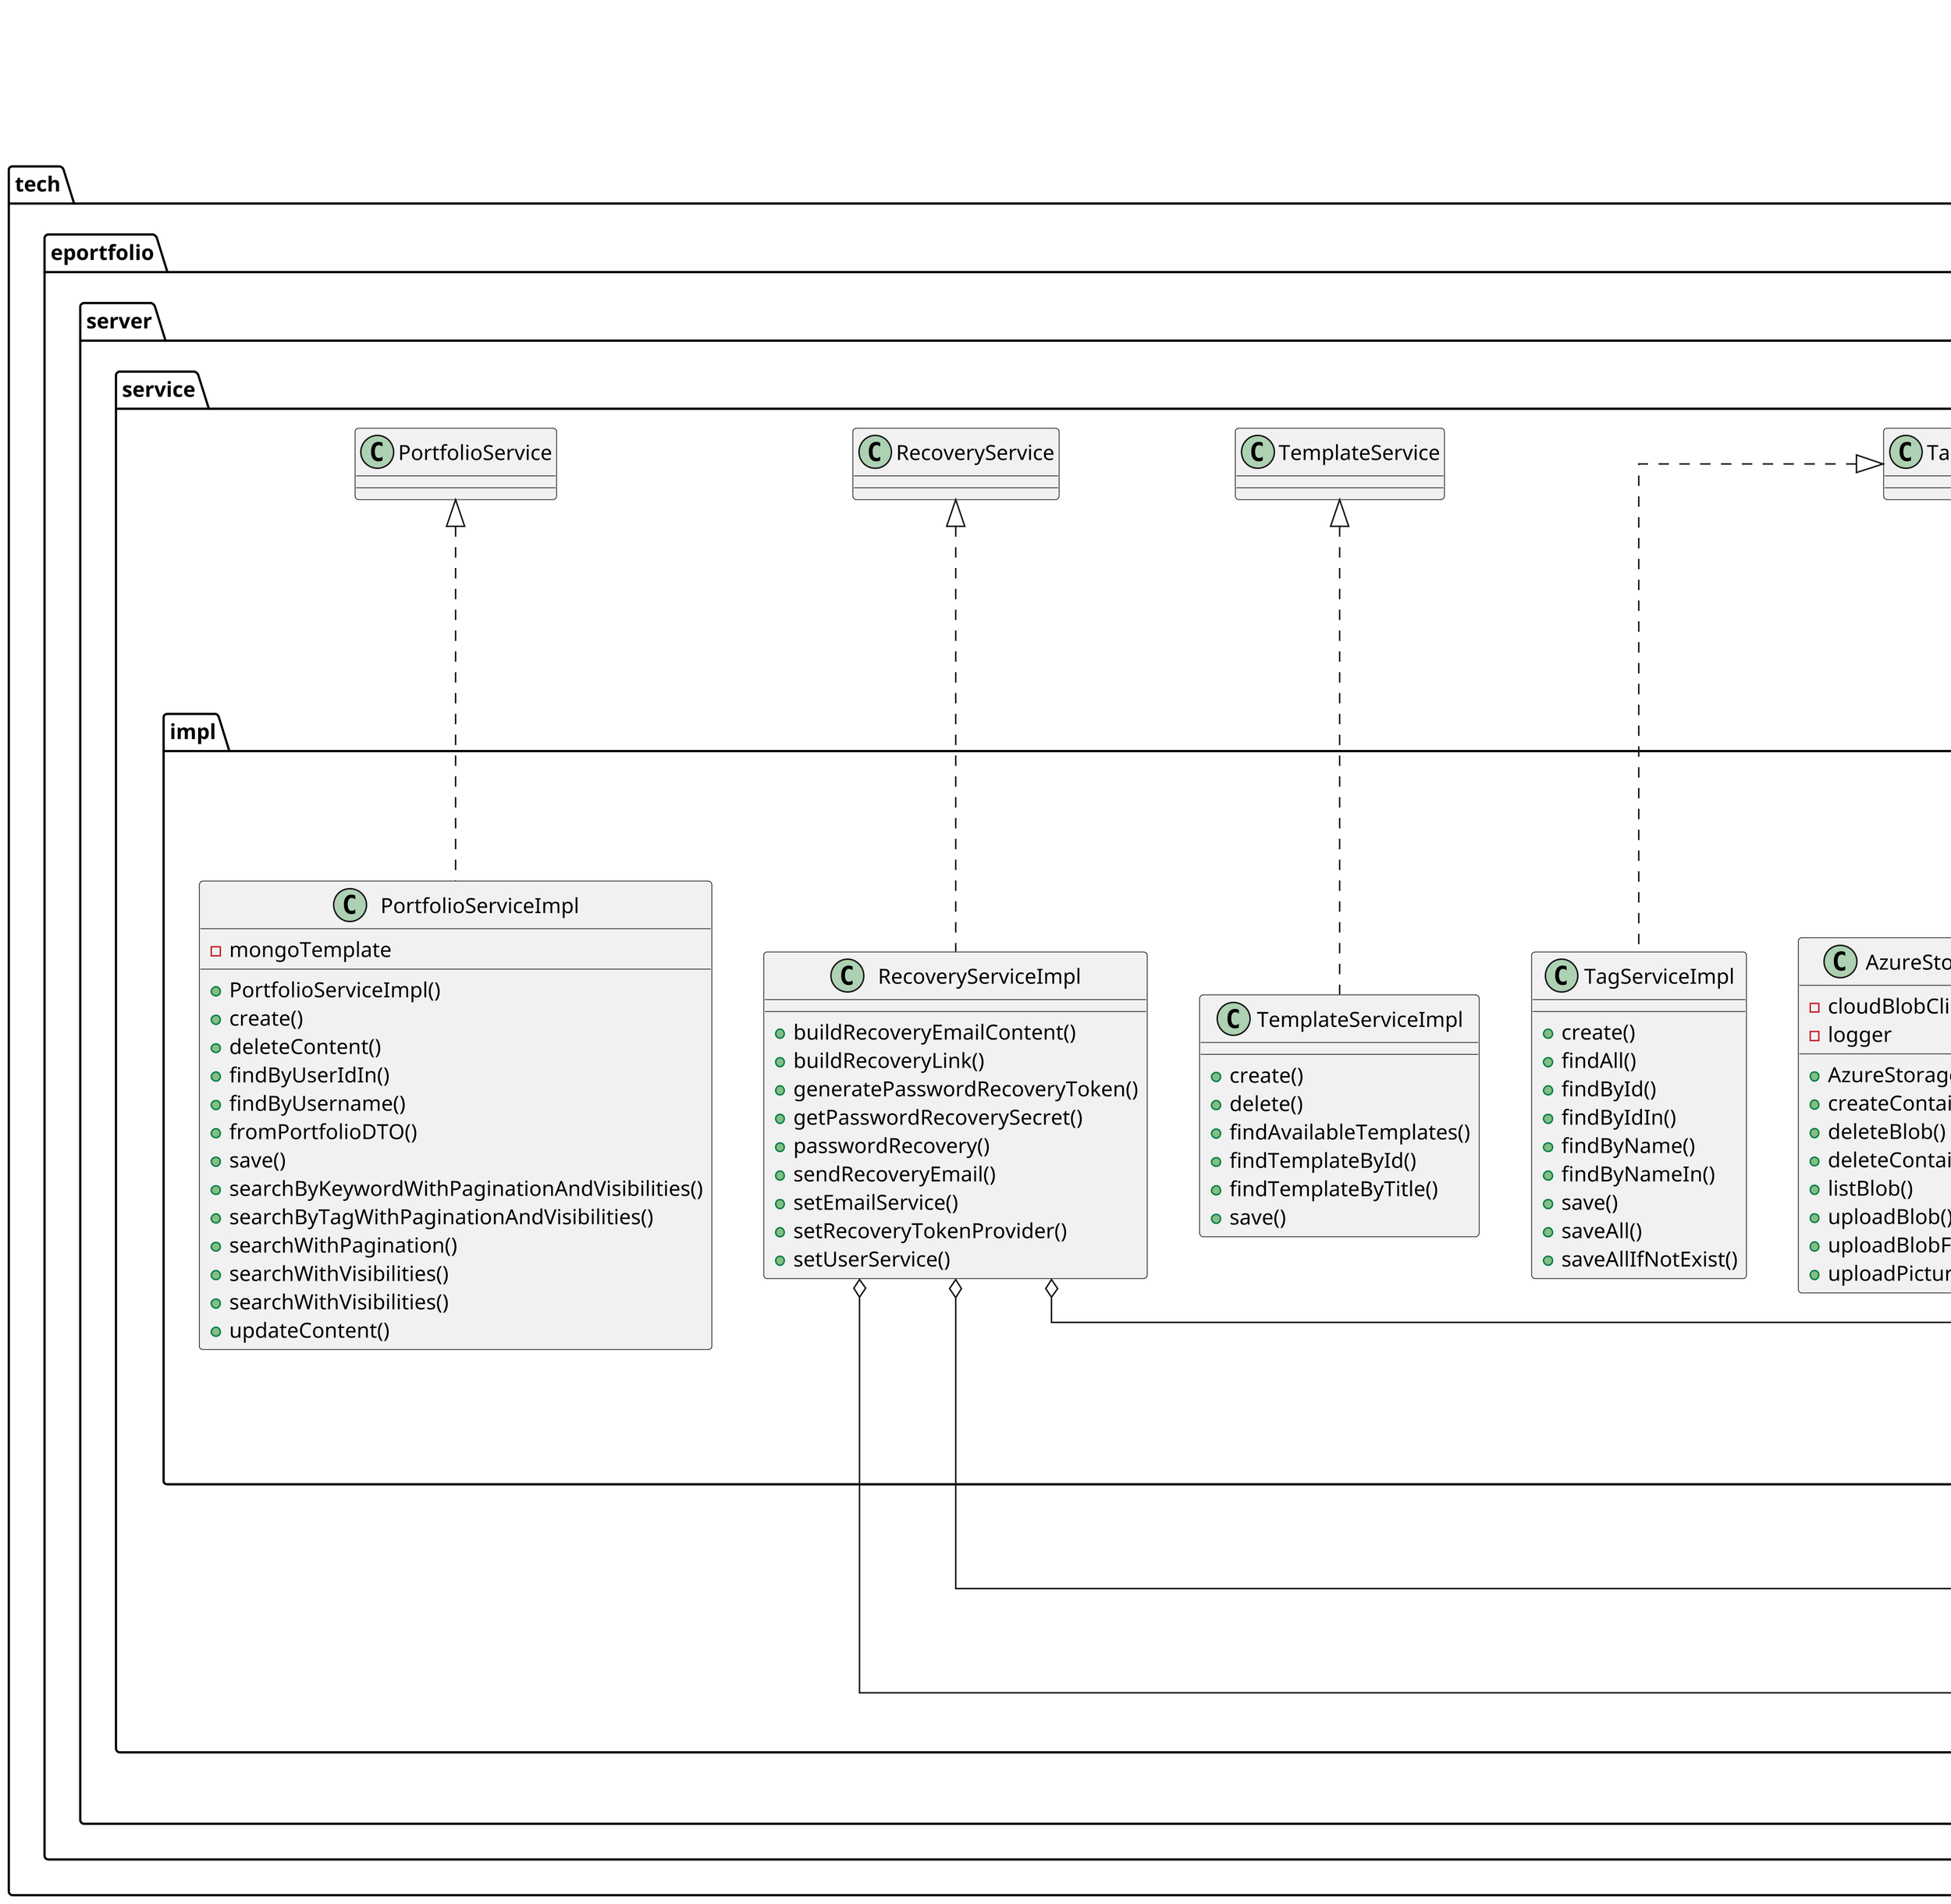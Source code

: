 @startuml
skinparam linetype polyline
skinparam linetype ortho
skinparam dpi 300

title __Service Class Diagram__\n

class tech.eportfolio.server.service.impl.AzureStorageServiceImpl {
  - cloudBlobClient
  - logger
  + AzureStorageServiceImpl()
  + createContainer()
  + deleteBlob()
  + deleteContainer()
  + listBlob()
  + uploadBlob()
  + uploadBlobFromInputStream()
  + uploadPicture()
}
class tech.eportfolio.server.service.impl.EmailServiceImpl {
  - emailSender
  - logger
  + sendSimpleMessage()
}
class tech.eportfolio.server.service.impl.PortfolioServiceImpl {
  - mongoTemplate
  + PortfolioServiceImpl()
  + create()
  + deleteContent()
  + findByUserIdIn()
  + findByUsername()
  + fromPortfolioDTO()
  + save()
  + searchByKeywordWithPaginationAndVisibilities()
  + searchByTagWithPaginationAndVisibilities()
  + searchWithPagination()
  + searchWithVisibilities()
  + searchWithVisibilities()
  + updateContent()
}
class tech.eportfolio.server.service.impl.RecoveryServiceImpl {
+ buildRecoveryEmailContent()
+ buildRecoveryLink()
+ generatePasswordRecoveryToken()
+ getPasswordRecoverySecret()
+ passwordRecovery()
+ sendRecoveryEmail()
+ setEmailService()
+ setRecoveryTokenProvider()
+ setUserService()
}
class tech.eportfolio.server.service.impl.TagServiceImpl {
  + create()
  + findAll()
  + findById()
  + findByIdIn()
  + findByName()
  + findByNameIn()
  + save()
  + saveAll()
  + saveAllIfNotExist()
}
class tech.eportfolio.server.service.impl.TemplateServiceImpl {
  + create()
  + delete()
  + findAvailableTemplates()
  + findTemplateById()
  + findTemplateByTitle()
  + save()
}
class tech.eportfolio.server.service.impl.UserCommentServiceImpl {
  + UserCommentServiceImpl()
  + create()
  + delete()
  + findById()
  + findByPortfolio()
  + findByUsernameAndIdAndDeleted()
  + findUsersByUserComments()
  + reply()
}
class tech.eportfolio.server.service.impl.UserFollowServiceImpl {
  + UserFollowServiceImpl()
  + delete()
  + findByDestinationUser()
  + findBySourceUsernameAndDestinationName()
  + findBySourceUsernameAndDestinationNameAndDeleted()
  + follow()
  + unfollow()
}
class tech.eportfolio.server.service.impl.UserLikeServiceImpl {
  + UserLikeServiceImpl()
  + delete()
  + findByPortfolio()
  + findByPortfolioAndUsername()
  + findByUser()
  + findByUsernameAndPortfolioId()
  + findByUsernameAndPortfolioIdAndDeleted()
  + like()
  + unlike()
}
class tech.eportfolio.server.service.impl.UserServiceImpl {
  - bCryptPasswordEncoder
  - logger
  + changePassword()
  + createGithubAvatar()
  + delete()
  + encodePassword()
  + findByEmail()
  + findByIdIn()
  + findByUsername()
  + findByUsernameIn()
  + findDeletedUserWithContainer()
  + fromUserDTO()
  + loadUserByUsername()
  + register()
  + save()
  + saveAll()
  + setAvatarGenerator()
  + setAzureStorageService()
  + setBcryptPasswordEncoder()
  + setUserRepository()
  + verifyPassword()
}
class tech.eportfolio.server.service.impl.UserTagServiceImpl {
  + UserTagServiceImpl()
  + batchAssign()
  + create()
  + delete()
  + findByTagId()
  + findByUsername()
  + findTagsByUser()
  + findUsersByTag()
  + saveAll()
}
class tech.eportfolio.server.service.impl.VerificationServiceImpl {
  + buildEmailContent()
  + buildLink()
  + generateVerificationToken()
  + getVerificationSecret()
  + sendVerificationEmail()
  + setEmailService()
  + setUserService()
  + setVerificationTokenProvider()
  + verify()
  + verify()
}

tech.eportfolio.server.service.impl -[hidden]- tech.eportfolio.server.repository

tech.eportfolio.server.service.impl.AzureStorageServiceImpl .up.|> tech.eportfolio.server.service.AzureStorageService
tech.eportfolio.server.service.impl.EmailServiceImpl .up.|> tech.eportfolio.server.service.EmailService
tech.eportfolio.server.service.impl.PortfolioServiceImpl .up.|> tech.eportfolio.server.service.PortfolioService
tech.eportfolio.server.service.impl.PortfolioServiceImpl o-- tech.eportfolio.server.repository.PortfolioRepository
tech.eportfolio.server.service.impl.RecoveryServiceImpl .up.|> tech.eportfolio.server.service.RecoveryService
tech.eportfolio.server.service.impl.RecoveryServiceImpl o-- tech.eportfolio.server.service.EmailService
tech.eportfolio.server.service.impl.RecoveryServiceImpl o-- tech.eportfolio.server.common.utility.JWTTokenProvider
tech.eportfolio.server.service.impl.RecoveryServiceImpl o-- tech.eportfolio.server.service.UserService
tech.eportfolio.server.service.impl.TagServiceImpl .up.|> tech.eportfolio.server.service.TagService
tech.eportfolio.server.service.impl.TagServiceImpl o-- tech.eportfolio.server.repository.TagRepository
tech.eportfolio.server.service.impl.TemplateServiceImpl .up.|> tech.eportfolio.server.service.TemplateService
tech.eportfolio.server.service.impl.TemplateServiceImpl o-- tech.eportfolio.server.repository.TemplateRepository
tech.eportfolio.server.service.impl.UserCommentServiceImpl .up.|> tech.eportfolio.server.service.UserCommentService
tech.eportfolio.server.service.impl.UserCommentServiceImpl o-- tech.eportfolio.server.repository.UserCommentRepository
tech.eportfolio.server.service.impl.UserCommentServiceImpl o-- tech.eportfolio.server.service.UserService
tech.eportfolio.server.service.impl.UserFollowServiceImpl .up.|> tech.eportfolio.server.service.UserFollowService
tech.eportfolio.server.service.impl.UserFollowServiceImpl o-- tech.eportfolio.server.repository.UserFollowRepository
tech.eportfolio.server.service.impl.UserLikeServiceImpl .up.|> tech.eportfolio.server.service.UserLikeService
tech.eportfolio.server.service.impl.UserLikeServiceImpl o-- tech.eportfolio.server.repository.UserLikeRepository
tech.eportfolio.server.service.impl.UserServiceImpl .up.|> org.springframework.security.core.userdetails.UserDetailsService
tech.eportfolio.server.service.impl.UserServiceImpl .up.|> tech.eportfolio.server.service.UserService
tech.eportfolio.server.service.impl.UserServiceImpl o-- tech.eportfolio.server.common.utility.AvatarGenerator
tech.eportfolio.server.service.impl.UserServiceImpl o-- tech.eportfolio.server.service.AzureStorageService
tech.eportfolio.server.service.impl.UserServiceImpl o-- tech.eportfolio.server.repository.UserRepository
tech.eportfolio.server.service.impl.UserTagServiceImpl .up.|> tech.eportfolio.server.service.UserTagService
tech.eportfolio.server.service.impl.UserTagServiceImpl o-- tech.eportfolio.server.service.TagService
tech.eportfolio.server.service.impl.UserTagServiceImpl o-- tech.eportfolio.server.service.UserService
tech.eportfolio.server.service.impl.UserTagServiceImpl o-- tech.eportfolio.server.repository.UserTagRepository
tech.eportfolio.server.service.impl.VerificationServiceImpl .up.|> tech.eportfolio.server.service.VerificationService
tech.eportfolio.server.service.impl.VerificationServiceImpl o-- tech.eportfolio.server.service.EmailService
tech.eportfolio.server.service.impl.VerificationServiceImpl o-- tech.eportfolio.server.service.UserService
tech.eportfolio.server.service.impl.VerificationServiceImpl o-- tech.eportfolio.server.common.utility.JWTTokenProvider


@enduml
